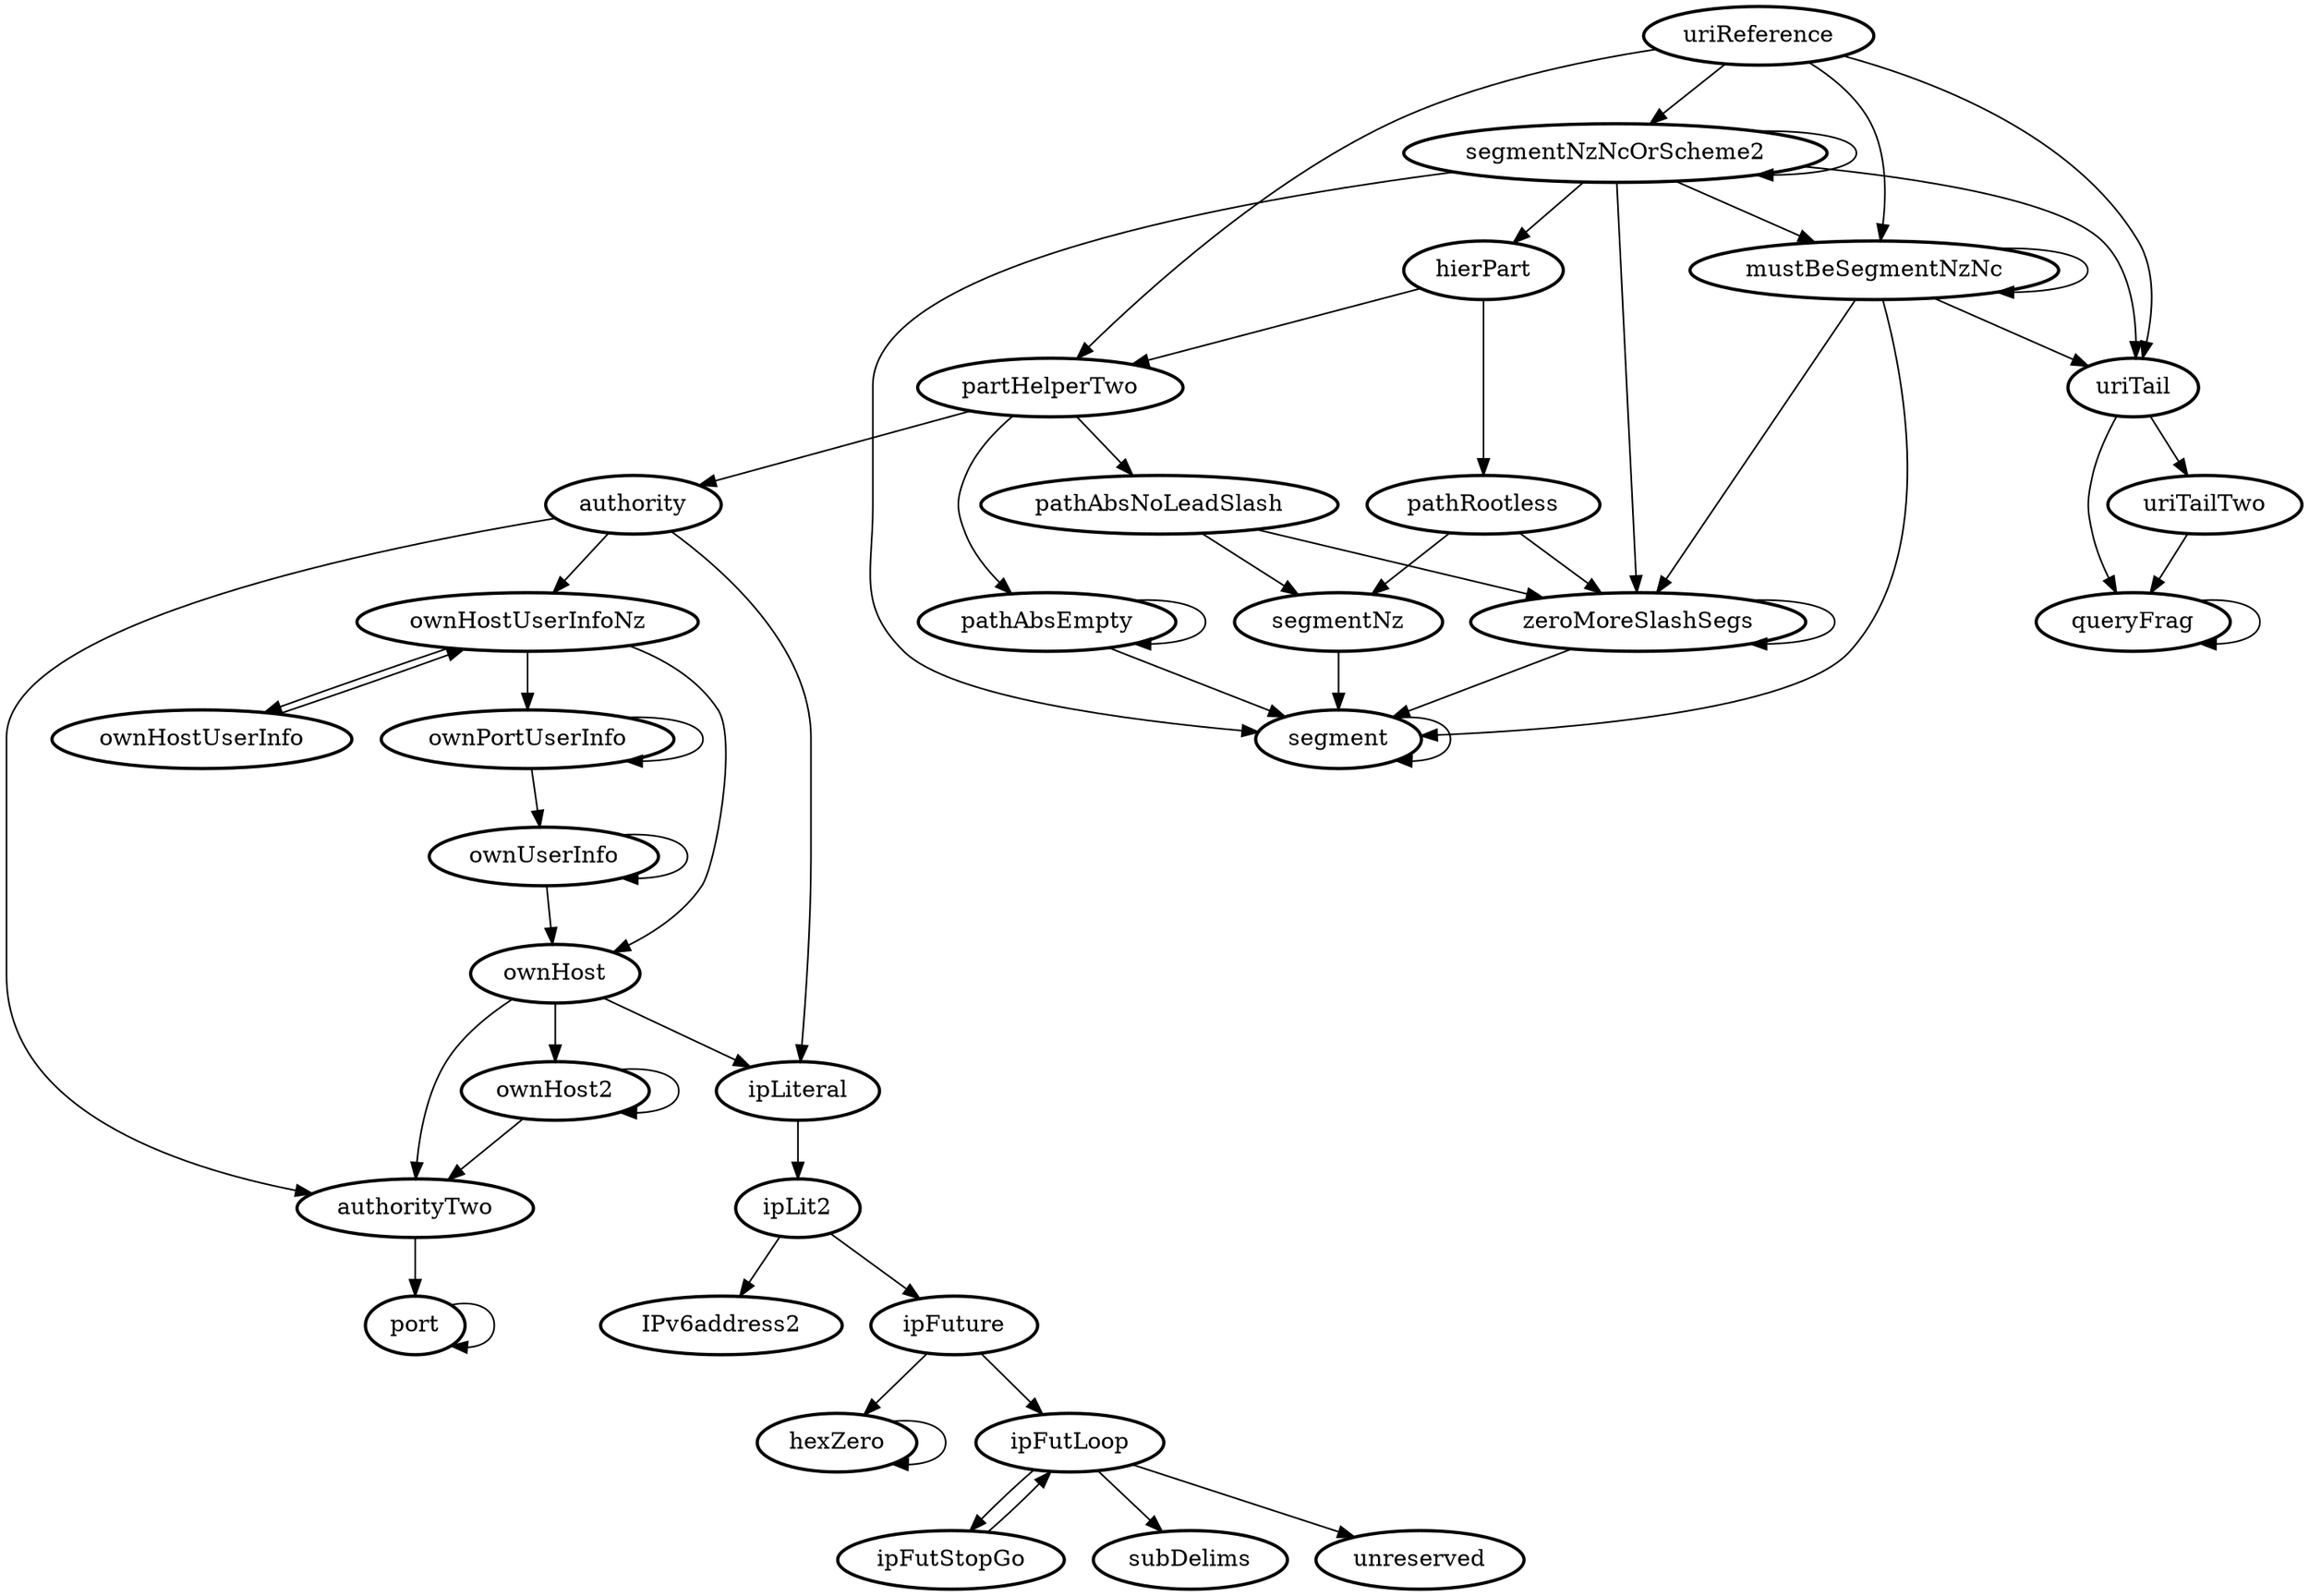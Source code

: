 digraph whoCallsWhom {
	size="20,20";
	fontsize=12
	node [style=bold];
	"authority" -> "authorityTwo";
	"authority" -> "ipLiteral";
	"authority" -> "ownHostUserInfoNz";
	"authorityTwo" -> "port";
	"hexZero" -> "hexZero";
	"hierPart" -> "partHelperTwo";
	"hierPart" -> "pathRootless";
	"ipFutLoop" -> "ipFutStopGo";
	"ipFutLoop" -> "subDelims";
	"ipFutLoop" -> "unreserved";
	"ipFutStopGo" -> "ipFutLoop";
	"ipFuture" -> "hexZero";
	"ipFuture" -> "ipFutLoop";
	"ipLit2" -> "ipFuture";
	"ipLit2" -> "IPv6address2";
	"ipLiteral" -> "ipLit2";
	"mustBeSegmentNzNc" -> "mustBeSegmentNzNc";
	"mustBeSegmentNzNc" -> "segment";
	"mustBeSegmentNzNc" -> "uriTail";
	"mustBeSegmentNzNc" -> "zeroMoreSlashSegs";
	"ownHost" -> "authorityTwo";
	"ownHost" -> "ipLiteral";
	"ownHost" -> "ownHost2";
	"ownHost2" -> "authorityTwo";
	"ownHost2" -> "ownHost2";
	"ownHostUserInfo" -> "ownHostUserInfoNz";
	"ownHostUserInfoNz" -> "ownHost";
	"ownHostUserInfoNz" -> "ownHostUserInfo";
	"ownHostUserInfoNz" -> "ownPortUserInfo";
	"ownPortUserInfo" -> "ownPortUserInfo";
	"ownPortUserInfo" -> "ownUserInfo";
	"ownUserInfo" -> "ownHost";
	"ownUserInfo" -> "ownUserInfo";
	"partHelperTwo" -> "authority";
	"partHelperTwo" -> "pathAbsEmpty";
	"partHelperTwo" -> "pathAbsNoLeadSlash";
	"pathAbsEmpty" -> "pathAbsEmpty";
	"pathAbsEmpty" -> "segment";
	"pathAbsNoLeadSlash" -> "segmentNz";
	"pathAbsNoLeadSlash" -> "zeroMoreSlashSegs";
	"pathRootless" -> "segmentNz";
	"pathRootless" -> "zeroMoreSlashSegs";
	"port" -> "port";
	"queryFrag" -> "queryFrag";
	"segment" -> "segment";
	"segmentNz" -> "segment";
	"segmentNzNcOrScheme2" -> "hierPart";
	"segmentNzNcOrScheme2" -> "mustBeSegmentNzNc";
	"segmentNzNcOrScheme2" -> "segment";
	"segmentNzNcOrScheme2" -> "segmentNzNcOrScheme2";
	"segmentNzNcOrScheme2" -> "uriTail";
	"segmentNzNcOrScheme2" -> "zeroMoreSlashSegs";
	"uriReference" -> "mustBeSegmentNzNc";
	"uriReference" -> "partHelperTwo";
	"uriReference" -> "segmentNzNcOrScheme2";
	"uriReference" -> "uriTail";
	"uriTail" -> "queryFrag";
	"uriTail" -> "uriTailTwo";
	"uriTailTwo" -> "queryFrag";
	"zeroMoreSlashSegs" -> "segment";
	"zeroMoreSlashSegs" -> "zeroMoreSlashSegs";
}

